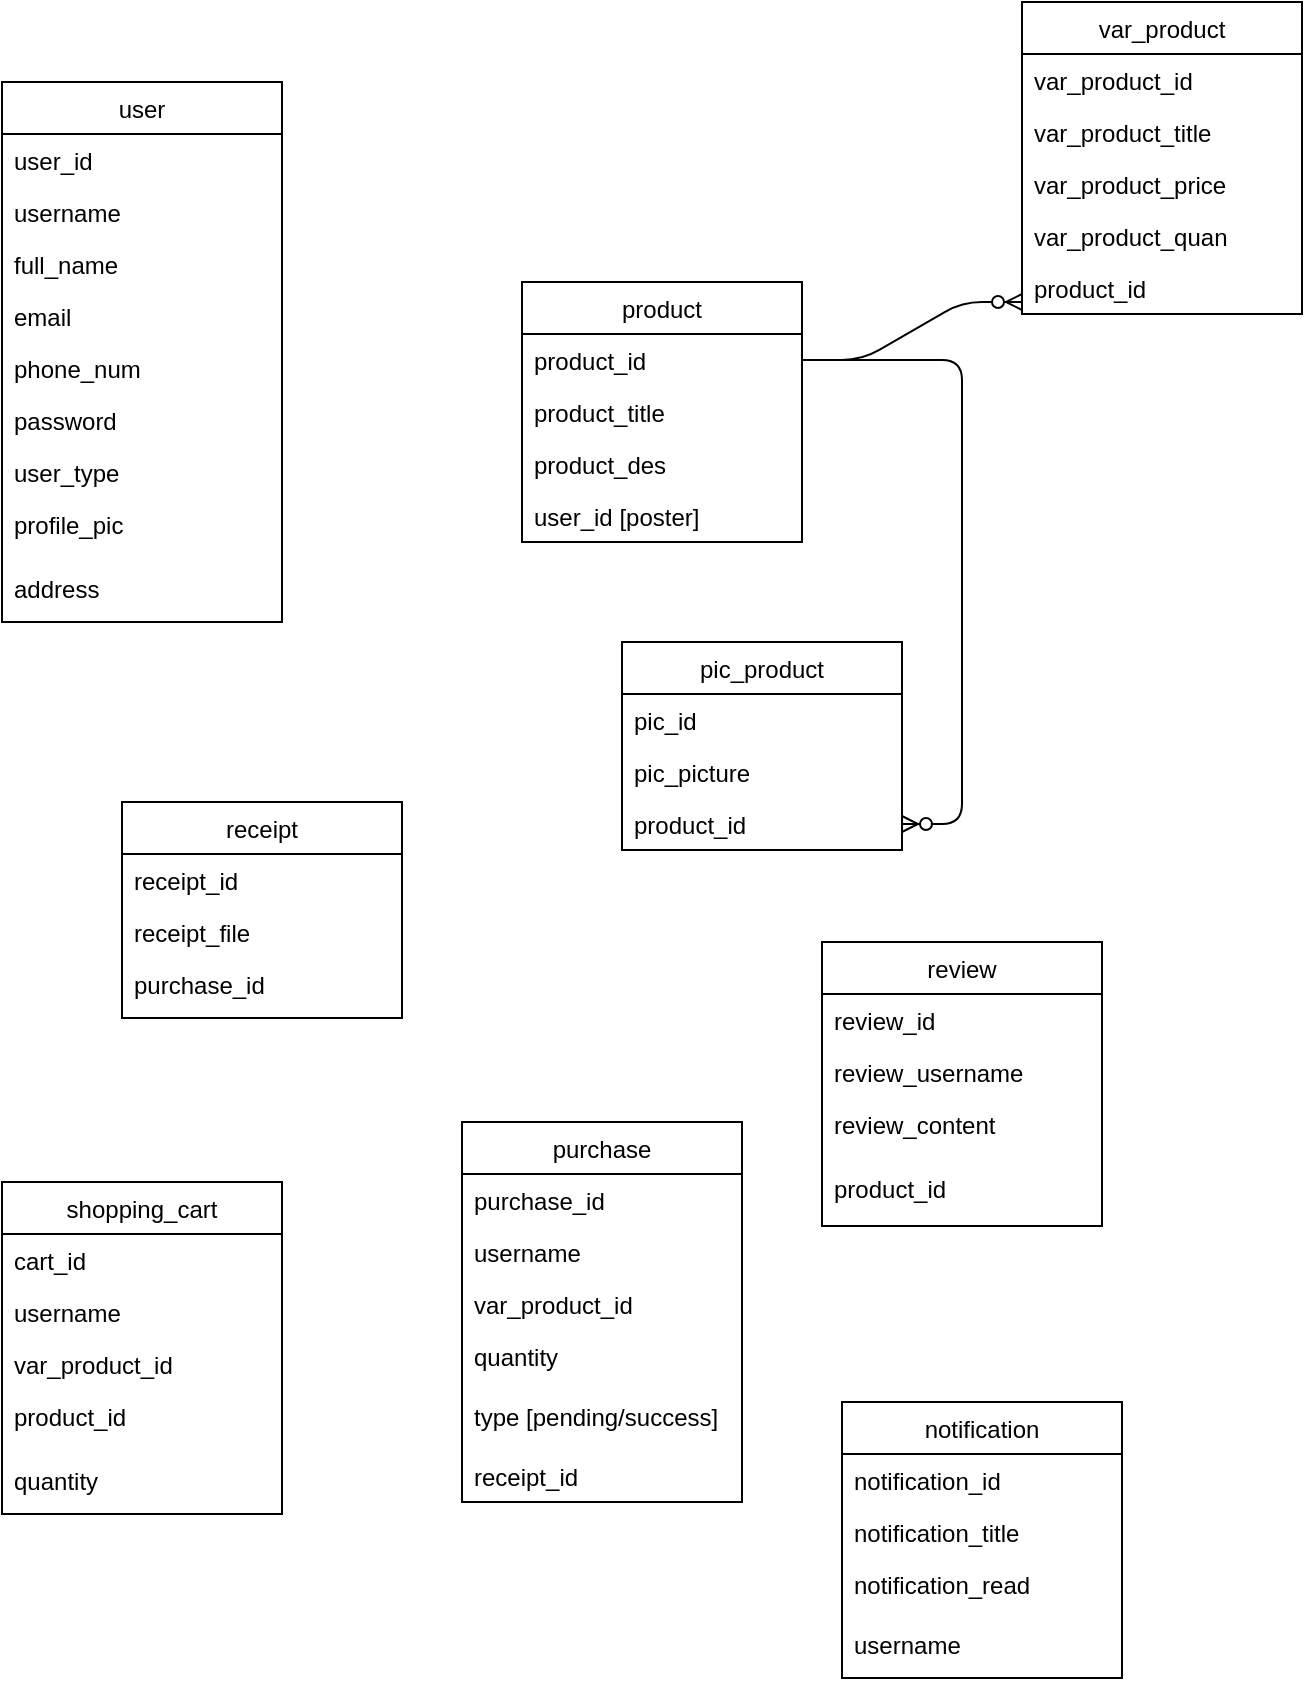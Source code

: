 <mxfile version="14.5.9" type="github">
  <diagram id="W411rWCE6vEQIN0AdYnL" name="Page-1">
    <mxGraphModel dx="1248" dy="706" grid="1" gridSize="10" guides="1" tooltips="1" connect="1" arrows="1" fold="1" page="1" pageScale="1" pageWidth="850" pageHeight="1100" math="0" shadow="0">
      <root>
        <mxCell id="0" />
        <mxCell id="1" parent="0" />
        <mxCell id="eEgCmpG9dYA9iIhkquhl-1" value="user" style="swimlane;fontStyle=0;childLayout=stackLayout;horizontal=1;startSize=26;fillColor=none;horizontalStack=0;resizeParent=1;resizeParentMax=0;resizeLast=0;collapsible=1;marginBottom=0;" parent="1" vertex="1">
          <mxGeometry x="80" y="90" width="140" height="270" as="geometry" />
        </mxCell>
        <mxCell id="eEgCmpG9dYA9iIhkquhl-19" value="user_id" style="text;strokeColor=none;fillColor=none;align=left;verticalAlign=top;spacingLeft=4;spacingRight=4;overflow=hidden;rotatable=0;points=[[0,0.5],[1,0.5]];portConstraint=eastwest;" parent="eEgCmpG9dYA9iIhkquhl-1" vertex="1">
          <mxGeometry y="26" width="140" height="26" as="geometry" />
        </mxCell>
        <mxCell id="eEgCmpG9dYA9iIhkquhl-2" value="username" style="text;strokeColor=none;fillColor=none;align=left;verticalAlign=top;spacingLeft=4;spacingRight=4;overflow=hidden;rotatable=0;points=[[0,0.5],[1,0.5]];portConstraint=eastwest;" parent="eEgCmpG9dYA9iIhkquhl-1" vertex="1">
          <mxGeometry y="52" width="140" height="26" as="geometry" />
        </mxCell>
        <mxCell id="eEgCmpG9dYA9iIhkquhl-3" value="full_name" style="text;strokeColor=none;fillColor=none;align=left;verticalAlign=top;spacingLeft=4;spacingRight=4;overflow=hidden;rotatable=0;points=[[0,0.5],[1,0.5]];portConstraint=eastwest;" parent="eEgCmpG9dYA9iIhkquhl-1" vertex="1">
          <mxGeometry y="78" width="140" height="26" as="geometry" />
        </mxCell>
        <mxCell id="eEgCmpG9dYA9iIhkquhl-20" value="email" style="text;strokeColor=none;fillColor=none;align=left;verticalAlign=top;spacingLeft=4;spacingRight=4;overflow=hidden;rotatable=0;points=[[0,0.5],[1,0.5]];portConstraint=eastwest;" parent="eEgCmpG9dYA9iIhkquhl-1" vertex="1">
          <mxGeometry y="104" width="140" height="26" as="geometry" />
        </mxCell>
        <mxCell id="eEgCmpG9dYA9iIhkquhl-21" value="phone_num" style="text;strokeColor=none;fillColor=none;align=left;verticalAlign=top;spacingLeft=4;spacingRight=4;overflow=hidden;rotatable=0;points=[[0,0.5],[1,0.5]];portConstraint=eastwest;" parent="eEgCmpG9dYA9iIhkquhl-1" vertex="1">
          <mxGeometry y="130" width="140" height="26" as="geometry" />
        </mxCell>
        <mxCell id="eEgCmpG9dYA9iIhkquhl-22" value="password" style="text;strokeColor=none;fillColor=none;align=left;verticalAlign=top;spacingLeft=4;spacingRight=4;overflow=hidden;rotatable=0;points=[[0,0.5],[1,0.5]];portConstraint=eastwest;" parent="eEgCmpG9dYA9iIhkquhl-1" vertex="1">
          <mxGeometry y="156" width="140" height="26" as="geometry" />
        </mxCell>
        <mxCell id="eEgCmpG9dYA9iIhkquhl-23" value="user_type" style="text;strokeColor=none;fillColor=none;align=left;verticalAlign=top;spacingLeft=4;spacingRight=4;overflow=hidden;rotatable=0;points=[[0,0.5],[1,0.5]];portConstraint=eastwest;" parent="eEgCmpG9dYA9iIhkquhl-1" vertex="1">
          <mxGeometry y="182" width="140" height="26" as="geometry" />
        </mxCell>
        <mxCell id="eEgCmpG9dYA9iIhkquhl-35" value="profile_pic" style="text;strokeColor=none;fillColor=none;align=left;verticalAlign=top;spacingLeft=4;spacingRight=4;overflow=hidden;rotatable=0;points=[[0,0.5],[1,0.5]];portConstraint=eastwest;" parent="eEgCmpG9dYA9iIhkquhl-1" vertex="1">
          <mxGeometry y="208" width="140" height="32" as="geometry" />
        </mxCell>
        <mxCell id="eEgCmpG9dYA9iIhkquhl-17" value="address" style="text;strokeColor=none;fillColor=none;align=left;verticalAlign=top;spacingLeft=4;spacingRight=4;overflow=hidden;rotatable=0;points=[[0,0.5],[1,0.5]];portConstraint=eastwest;" parent="eEgCmpG9dYA9iIhkquhl-1" vertex="1">
          <mxGeometry y="240" width="140" height="30" as="geometry" />
        </mxCell>
        <mxCell id="eEgCmpG9dYA9iIhkquhl-9" value="var_product" style="swimlane;fontStyle=0;childLayout=stackLayout;horizontal=1;startSize=26;fillColor=none;horizontalStack=0;resizeParent=1;resizeParentMax=0;resizeLast=0;collapsible=1;marginBottom=0;" parent="1" vertex="1">
          <mxGeometry x="590" y="50" width="140" height="156" as="geometry" />
        </mxCell>
        <mxCell id="eEgCmpG9dYA9iIhkquhl-11" value="var_product_id" style="text;strokeColor=none;fillColor=none;align=left;verticalAlign=top;spacingLeft=4;spacingRight=4;overflow=hidden;rotatable=0;points=[[0,0.5],[1,0.5]];portConstraint=eastwest;" parent="eEgCmpG9dYA9iIhkquhl-9" vertex="1">
          <mxGeometry y="26" width="140" height="26" as="geometry" />
        </mxCell>
        <mxCell id="jbUzf2FXijxwnfSYSCQV-11" value="var_product_title" style="text;strokeColor=none;fillColor=none;align=left;verticalAlign=top;spacingLeft=4;spacingRight=4;overflow=hidden;rotatable=0;points=[[0,0.5],[1,0.5]];portConstraint=eastwest;" parent="eEgCmpG9dYA9iIhkquhl-9" vertex="1">
          <mxGeometry y="52" width="140" height="26" as="geometry" />
        </mxCell>
        <mxCell id="jbUzf2FXijxwnfSYSCQV-1" value="var_product_price" style="text;strokeColor=none;fillColor=none;align=left;verticalAlign=top;spacingLeft=4;spacingRight=4;overflow=hidden;rotatable=0;points=[[0,0.5],[1,0.5]];portConstraint=eastwest;" parent="eEgCmpG9dYA9iIhkquhl-9" vertex="1">
          <mxGeometry y="78" width="140" height="26" as="geometry" />
        </mxCell>
        <mxCell id="jbUzf2FXijxwnfSYSCQV-2" value="var_product_quan" style="text;strokeColor=none;fillColor=none;align=left;verticalAlign=top;spacingLeft=4;spacingRight=4;overflow=hidden;rotatable=0;points=[[0,0.5],[1,0.5]];portConstraint=eastwest;" parent="eEgCmpG9dYA9iIhkquhl-9" vertex="1">
          <mxGeometry y="104" width="140" height="26" as="geometry" />
        </mxCell>
        <mxCell id="jbUzf2FXijxwnfSYSCQV-8" value="product_id" style="text;strokeColor=none;fillColor=none;align=left;verticalAlign=top;spacingLeft=4;spacingRight=4;overflow=hidden;rotatable=0;points=[[0,0.5],[1,0.5]];portConstraint=eastwest;" parent="eEgCmpG9dYA9iIhkquhl-9" vertex="1">
          <mxGeometry y="130" width="140" height="26" as="geometry" />
        </mxCell>
        <mxCell id="eEgCmpG9dYA9iIhkquhl-13" value="review" style="swimlane;fontStyle=0;childLayout=stackLayout;horizontal=1;startSize=26;fillColor=none;horizontalStack=0;resizeParent=1;resizeParentMax=0;resizeLast=0;collapsible=1;marginBottom=0;" parent="1" vertex="1">
          <mxGeometry x="490" y="520" width="140" height="142" as="geometry" />
        </mxCell>
        <mxCell id="eEgCmpG9dYA9iIhkquhl-14" value="review_id" style="text;strokeColor=none;fillColor=none;align=left;verticalAlign=top;spacingLeft=4;spacingRight=4;overflow=hidden;rotatable=0;points=[[0,0.5],[1,0.5]];portConstraint=eastwest;" parent="eEgCmpG9dYA9iIhkquhl-13" vertex="1">
          <mxGeometry y="26" width="140" height="26" as="geometry" />
        </mxCell>
        <mxCell id="eEgCmpG9dYA9iIhkquhl-15" value="review_username" style="text;strokeColor=none;fillColor=none;align=left;verticalAlign=top;spacingLeft=4;spacingRight=4;overflow=hidden;rotatable=0;points=[[0,0.5],[1,0.5]];portConstraint=eastwest;" parent="eEgCmpG9dYA9iIhkquhl-13" vertex="1">
          <mxGeometry y="52" width="140" height="26" as="geometry" />
        </mxCell>
        <mxCell id="dCzQO7GKJSaXUf3rhX0l-28" value="review_content" style="text;strokeColor=none;fillColor=none;align=left;verticalAlign=top;spacingLeft=4;spacingRight=4;overflow=hidden;rotatable=0;points=[[0,0.5],[1,0.5]];portConstraint=eastwest;" vertex="1" parent="eEgCmpG9dYA9iIhkquhl-13">
          <mxGeometry y="78" width="140" height="32" as="geometry" />
        </mxCell>
        <mxCell id="eEgCmpG9dYA9iIhkquhl-16" value="product_id" style="text;strokeColor=none;fillColor=none;align=left;verticalAlign=top;spacingLeft=4;spacingRight=4;overflow=hidden;rotatable=0;points=[[0,0.5],[1,0.5]];portConstraint=eastwest;" parent="eEgCmpG9dYA9iIhkquhl-13" vertex="1">
          <mxGeometry y="110" width="140" height="32" as="geometry" />
        </mxCell>
        <mxCell id="eEgCmpG9dYA9iIhkquhl-28" value="product" style="swimlane;fontStyle=0;childLayout=stackLayout;horizontal=1;startSize=26;fillColor=none;horizontalStack=0;resizeParent=1;resizeParentMax=0;resizeLast=0;collapsible=1;marginBottom=0;" parent="1" vertex="1">
          <mxGeometry x="340" y="190" width="140" height="130" as="geometry" />
        </mxCell>
        <mxCell id="eEgCmpG9dYA9iIhkquhl-29" value="product_id" style="text;strokeColor=none;fillColor=none;align=left;verticalAlign=top;spacingLeft=4;spacingRight=4;overflow=hidden;rotatable=0;points=[[0,0.5],[1,0.5]];portConstraint=eastwest;" parent="eEgCmpG9dYA9iIhkquhl-28" vertex="1">
          <mxGeometry y="26" width="140" height="26" as="geometry" />
        </mxCell>
        <mxCell id="eEgCmpG9dYA9iIhkquhl-30" value="product_title" style="text;strokeColor=none;fillColor=none;align=left;verticalAlign=top;spacingLeft=4;spacingRight=4;overflow=hidden;rotatable=0;points=[[0,0.5],[1,0.5]];portConstraint=eastwest;" parent="eEgCmpG9dYA9iIhkquhl-28" vertex="1">
          <mxGeometry y="52" width="140" height="26" as="geometry" />
        </mxCell>
        <mxCell id="eEgCmpG9dYA9iIhkquhl-32" value="product_des" style="text;strokeColor=none;fillColor=none;align=left;verticalAlign=top;spacingLeft=4;spacingRight=4;overflow=hidden;rotatable=0;points=[[0,0.5],[1,0.5]];portConstraint=eastwest;" parent="eEgCmpG9dYA9iIhkquhl-28" vertex="1">
          <mxGeometry y="78" width="140" height="26" as="geometry" />
        </mxCell>
        <mxCell id="eEgCmpG9dYA9iIhkquhl-33" value="user_id [poster]" style="text;strokeColor=none;fillColor=none;align=left;verticalAlign=top;spacingLeft=4;spacingRight=4;overflow=hidden;rotatable=0;points=[[0,0.5],[1,0.5]];portConstraint=eastwest;" parent="eEgCmpG9dYA9iIhkquhl-28" vertex="1">
          <mxGeometry y="104" width="140" height="26" as="geometry" />
        </mxCell>
        <mxCell id="jbUzf2FXijxwnfSYSCQV-10" value="" style="edgeStyle=entityRelationEdgeStyle;fontSize=12;html=1;endArrow=ERzeroToMany;endFill=1;exitX=1;exitY=0.5;exitDx=0;exitDy=0;" parent="1" source="eEgCmpG9dYA9iIhkquhl-29" edge="1">
          <mxGeometry width="100" height="100" relative="1" as="geometry">
            <mxPoint x="490" y="300" as="sourcePoint" />
            <mxPoint x="590" y="200" as="targetPoint" />
          </mxGeometry>
        </mxCell>
        <mxCell id="jbUzf2FXijxwnfSYSCQV-18" value="" style="edgeStyle=entityRelationEdgeStyle;fontSize=12;html=1;endArrow=ERzeroToMany;endFill=1;" parent="1" source="eEgCmpG9dYA9iIhkquhl-29" target="jbUzf2FXijxwnfSYSCQV-20" edge="1">
          <mxGeometry width="100" height="100" relative="1" as="geometry">
            <mxPoint x="460" y="189" as="sourcePoint" />
            <mxPoint x="390" y="410" as="targetPoint" />
          </mxGeometry>
        </mxCell>
        <mxCell id="jbUzf2FXijxwnfSYSCQV-19" value="pic_product" style="swimlane;fontStyle=0;childLayout=stackLayout;horizontal=1;startSize=26;fillColor=none;horizontalStack=0;resizeParent=1;resizeParentMax=0;resizeLast=0;collapsible=1;marginBottom=0;" parent="1" vertex="1">
          <mxGeometry x="390" y="370" width="140" height="104" as="geometry" />
        </mxCell>
        <mxCell id="jbUzf2FXijxwnfSYSCQV-21" value="pic_id" style="text;strokeColor=none;fillColor=none;align=left;verticalAlign=top;spacingLeft=4;spacingRight=4;overflow=hidden;rotatable=0;points=[[0,0.5],[1,0.5]];portConstraint=eastwest;" parent="jbUzf2FXijxwnfSYSCQV-19" vertex="1">
          <mxGeometry y="26" width="140" height="26" as="geometry" />
        </mxCell>
        <mxCell id="jbUzf2FXijxwnfSYSCQV-22" value="pic_picture" style="text;strokeColor=none;fillColor=none;align=left;verticalAlign=top;spacingLeft=4;spacingRight=4;overflow=hidden;rotatable=0;points=[[0,0.5],[1,0.5]];portConstraint=eastwest;" parent="jbUzf2FXijxwnfSYSCQV-19" vertex="1">
          <mxGeometry y="52" width="140" height="26" as="geometry" />
        </mxCell>
        <mxCell id="jbUzf2FXijxwnfSYSCQV-20" value="product_id" style="text;strokeColor=none;fillColor=none;align=left;verticalAlign=top;spacingLeft=4;spacingRight=4;overflow=hidden;rotatable=0;points=[[0,0.5],[1,0.5]];portConstraint=eastwest;" parent="jbUzf2FXijxwnfSYSCQV-19" vertex="1">
          <mxGeometry y="78" width="140" height="26" as="geometry" />
        </mxCell>
        <mxCell id="dCzQO7GKJSaXUf3rhX0l-1" value="shopping_cart" style="swimlane;fontStyle=0;childLayout=stackLayout;horizontal=1;startSize=26;fillColor=none;horizontalStack=0;resizeParent=1;resizeParentMax=0;resizeLast=0;collapsible=1;marginBottom=0;" vertex="1" parent="1">
          <mxGeometry x="80" y="640" width="140" height="166" as="geometry" />
        </mxCell>
        <mxCell id="dCzQO7GKJSaXUf3rhX0l-14" value="cart_id" style="text;strokeColor=none;fillColor=none;align=left;verticalAlign=top;spacingLeft=4;spacingRight=4;overflow=hidden;rotatable=0;points=[[0,0.5],[1,0.5]];portConstraint=eastwest;" vertex="1" parent="dCzQO7GKJSaXUf3rhX0l-1">
          <mxGeometry y="26" width="140" height="26" as="geometry" />
        </mxCell>
        <mxCell id="dCzQO7GKJSaXUf3rhX0l-5" value="username" style="text;strokeColor=none;fillColor=none;align=left;verticalAlign=top;spacingLeft=4;spacingRight=4;overflow=hidden;rotatable=0;points=[[0,0.5],[1,0.5]];portConstraint=eastwest;" vertex="1" parent="dCzQO7GKJSaXUf3rhX0l-1">
          <mxGeometry y="52" width="140" height="26" as="geometry" />
        </mxCell>
        <mxCell id="dCzQO7GKJSaXUf3rhX0l-6" value="var_product_id" style="text;strokeColor=none;fillColor=none;align=left;verticalAlign=top;spacingLeft=4;spacingRight=4;overflow=hidden;rotatable=0;points=[[0,0.5],[1,0.5]];portConstraint=eastwest;" vertex="1" parent="dCzQO7GKJSaXUf3rhX0l-1">
          <mxGeometry y="78" width="140" height="26" as="geometry" />
        </mxCell>
        <mxCell id="dCzQO7GKJSaXUf3rhX0l-7" value="product_id" style="text;strokeColor=none;fillColor=none;align=left;verticalAlign=top;spacingLeft=4;spacingRight=4;overflow=hidden;rotatable=0;points=[[0,0.5],[1,0.5]];portConstraint=eastwest;" vertex="1" parent="dCzQO7GKJSaXUf3rhX0l-1">
          <mxGeometry y="104" width="140" height="32" as="geometry" />
        </mxCell>
        <mxCell id="dCzQO7GKJSaXUf3rhX0l-12" value="quantity" style="text;strokeColor=none;fillColor=none;align=left;verticalAlign=top;spacingLeft=4;spacingRight=4;overflow=hidden;rotatable=0;points=[[0,0.5],[1,0.5]];portConstraint=eastwest;" vertex="1" parent="dCzQO7GKJSaXUf3rhX0l-1">
          <mxGeometry y="136" width="140" height="30" as="geometry" />
        </mxCell>
        <mxCell id="dCzQO7GKJSaXUf3rhX0l-8" value="purchase" style="swimlane;fontStyle=0;childLayout=stackLayout;horizontal=1;startSize=26;fillColor=none;horizontalStack=0;resizeParent=1;resizeParentMax=0;resizeLast=0;collapsible=1;marginBottom=0;" vertex="1" parent="1">
          <mxGeometry x="310" y="610" width="140" height="190" as="geometry" />
        </mxCell>
        <mxCell id="dCzQO7GKJSaXUf3rhX0l-13" value="purchase_id" style="text;strokeColor=none;fillColor=none;align=left;verticalAlign=top;spacingLeft=4;spacingRight=4;overflow=hidden;rotatable=0;points=[[0,0.5],[1,0.5]];portConstraint=eastwest;" vertex="1" parent="dCzQO7GKJSaXUf3rhX0l-8">
          <mxGeometry y="26" width="140" height="26" as="geometry" />
        </mxCell>
        <mxCell id="dCzQO7GKJSaXUf3rhX0l-9" value="username" style="text;strokeColor=none;fillColor=none;align=left;verticalAlign=top;spacingLeft=4;spacingRight=4;overflow=hidden;rotatable=0;points=[[0,0.5],[1,0.5]];portConstraint=eastwest;" vertex="1" parent="dCzQO7GKJSaXUf3rhX0l-8">
          <mxGeometry y="52" width="140" height="26" as="geometry" />
        </mxCell>
        <mxCell id="dCzQO7GKJSaXUf3rhX0l-10" value="var_product_id" style="text;strokeColor=none;fillColor=none;align=left;verticalAlign=top;spacingLeft=4;spacingRight=4;overflow=hidden;rotatable=0;points=[[0,0.5],[1,0.5]];portConstraint=eastwest;" vertex="1" parent="dCzQO7GKJSaXUf3rhX0l-8">
          <mxGeometry y="78" width="140" height="26" as="geometry" />
        </mxCell>
        <mxCell id="dCzQO7GKJSaXUf3rhX0l-11" value="quantity" style="text;strokeColor=none;fillColor=none;align=left;verticalAlign=top;spacingLeft=4;spacingRight=4;overflow=hidden;rotatable=0;points=[[0,0.5],[1,0.5]];portConstraint=eastwest;" vertex="1" parent="dCzQO7GKJSaXUf3rhX0l-8">
          <mxGeometry y="104" width="140" height="30" as="geometry" />
        </mxCell>
        <mxCell id="dCzQO7GKJSaXUf3rhX0l-15" value="type [pending/success]" style="text;strokeColor=none;fillColor=none;align=left;verticalAlign=top;spacingLeft=4;spacingRight=4;overflow=hidden;rotatable=0;points=[[0,0.5],[1,0.5]];portConstraint=eastwest;" vertex="1" parent="dCzQO7GKJSaXUf3rhX0l-8">
          <mxGeometry y="134" width="140" height="30" as="geometry" />
        </mxCell>
        <mxCell id="dCzQO7GKJSaXUf3rhX0l-29" value="receipt_id" style="text;strokeColor=none;fillColor=none;align=left;verticalAlign=top;spacingLeft=4;spacingRight=4;overflow=hidden;rotatable=0;points=[[0,0.5],[1,0.5]];portConstraint=eastwest;" vertex="1" parent="dCzQO7GKJSaXUf3rhX0l-8">
          <mxGeometry y="164" width="140" height="26" as="geometry" />
        </mxCell>
        <mxCell id="dCzQO7GKJSaXUf3rhX0l-16" value="notification" style="swimlane;fontStyle=0;childLayout=stackLayout;horizontal=1;startSize=26;fillColor=none;horizontalStack=0;resizeParent=1;resizeParentMax=0;resizeLast=0;collapsible=1;marginBottom=0;" vertex="1" parent="1">
          <mxGeometry x="500" y="750" width="140" height="138" as="geometry" />
        </mxCell>
        <mxCell id="dCzQO7GKJSaXUf3rhX0l-17" value="notification_id" style="text;strokeColor=none;fillColor=none;align=left;verticalAlign=top;spacingLeft=4;spacingRight=4;overflow=hidden;rotatable=0;points=[[0,0.5],[1,0.5]];portConstraint=eastwest;" vertex="1" parent="dCzQO7GKJSaXUf3rhX0l-16">
          <mxGeometry y="26" width="140" height="26" as="geometry" />
        </mxCell>
        <mxCell id="dCzQO7GKJSaXUf3rhX0l-19" value="notification_title" style="text;strokeColor=none;fillColor=none;align=left;verticalAlign=top;spacingLeft=4;spacingRight=4;overflow=hidden;rotatable=0;points=[[0,0.5],[1,0.5]];portConstraint=eastwest;" vertex="1" parent="dCzQO7GKJSaXUf3rhX0l-16">
          <mxGeometry y="52" width="140" height="26" as="geometry" />
        </mxCell>
        <mxCell id="dCzQO7GKJSaXUf3rhX0l-20" value="notification_read" style="text;strokeColor=none;fillColor=none;align=left;verticalAlign=top;spacingLeft=4;spacingRight=4;overflow=hidden;rotatable=0;points=[[0,0.5],[1,0.5]];portConstraint=eastwest;" vertex="1" parent="dCzQO7GKJSaXUf3rhX0l-16">
          <mxGeometry y="78" width="140" height="30" as="geometry" />
        </mxCell>
        <mxCell id="dCzQO7GKJSaXUf3rhX0l-21" value="username" style="text;strokeColor=none;fillColor=none;align=left;verticalAlign=top;spacingLeft=4;spacingRight=4;overflow=hidden;rotatable=0;points=[[0,0.5],[1,0.5]];portConstraint=eastwest;" vertex="1" parent="dCzQO7GKJSaXUf3rhX0l-16">
          <mxGeometry y="108" width="140" height="30" as="geometry" />
        </mxCell>
        <mxCell id="dCzQO7GKJSaXUf3rhX0l-22" value="receipt" style="swimlane;fontStyle=0;childLayout=stackLayout;horizontal=1;startSize=26;fillColor=none;horizontalStack=0;resizeParent=1;resizeParentMax=0;resizeLast=0;collapsible=1;marginBottom=0;" vertex="1" parent="1">
          <mxGeometry x="140" y="450" width="140" height="108" as="geometry" />
        </mxCell>
        <mxCell id="dCzQO7GKJSaXUf3rhX0l-23" value="receipt_id" style="text;strokeColor=none;fillColor=none;align=left;verticalAlign=top;spacingLeft=4;spacingRight=4;overflow=hidden;rotatable=0;points=[[0,0.5],[1,0.5]];portConstraint=eastwest;" vertex="1" parent="dCzQO7GKJSaXUf3rhX0l-22">
          <mxGeometry y="26" width="140" height="26" as="geometry" />
        </mxCell>
        <mxCell id="dCzQO7GKJSaXUf3rhX0l-24" value="receipt_file" style="text;strokeColor=none;fillColor=none;align=left;verticalAlign=top;spacingLeft=4;spacingRight=4;overflow=hidden;rotatable=0;points=[[0,0.5],[1,0.5]];portConstraint=eastwest;" vertex="1" parent="dCzQO7GKJSaXUf3rhX0l-22">
          <mxGeometry y="52" width="140" height="26" as="geometry" />
        </mxCell>
        <mxCell id="dCzQO7GKJSaXUf3rhX0l-26" value="purchase_id" style="text;strokeColor=none;fillColor=none;align=left;verticalAlign=top;spacingLeft=4;spacingRight=4;overflow=hidden;rotatable=0;points=[[0,0.5],[1,0.5]];portConstraint=eastwest;" vertex="1" parent="dCzQO7GKJSaXUf3rhX0l-22">
          <mxGeometry y="78" width="140" height="30" as="geometry" />
        </mxCell>
      </root>
    </mxGraphModel>
  </diagram>
</mxfile>
